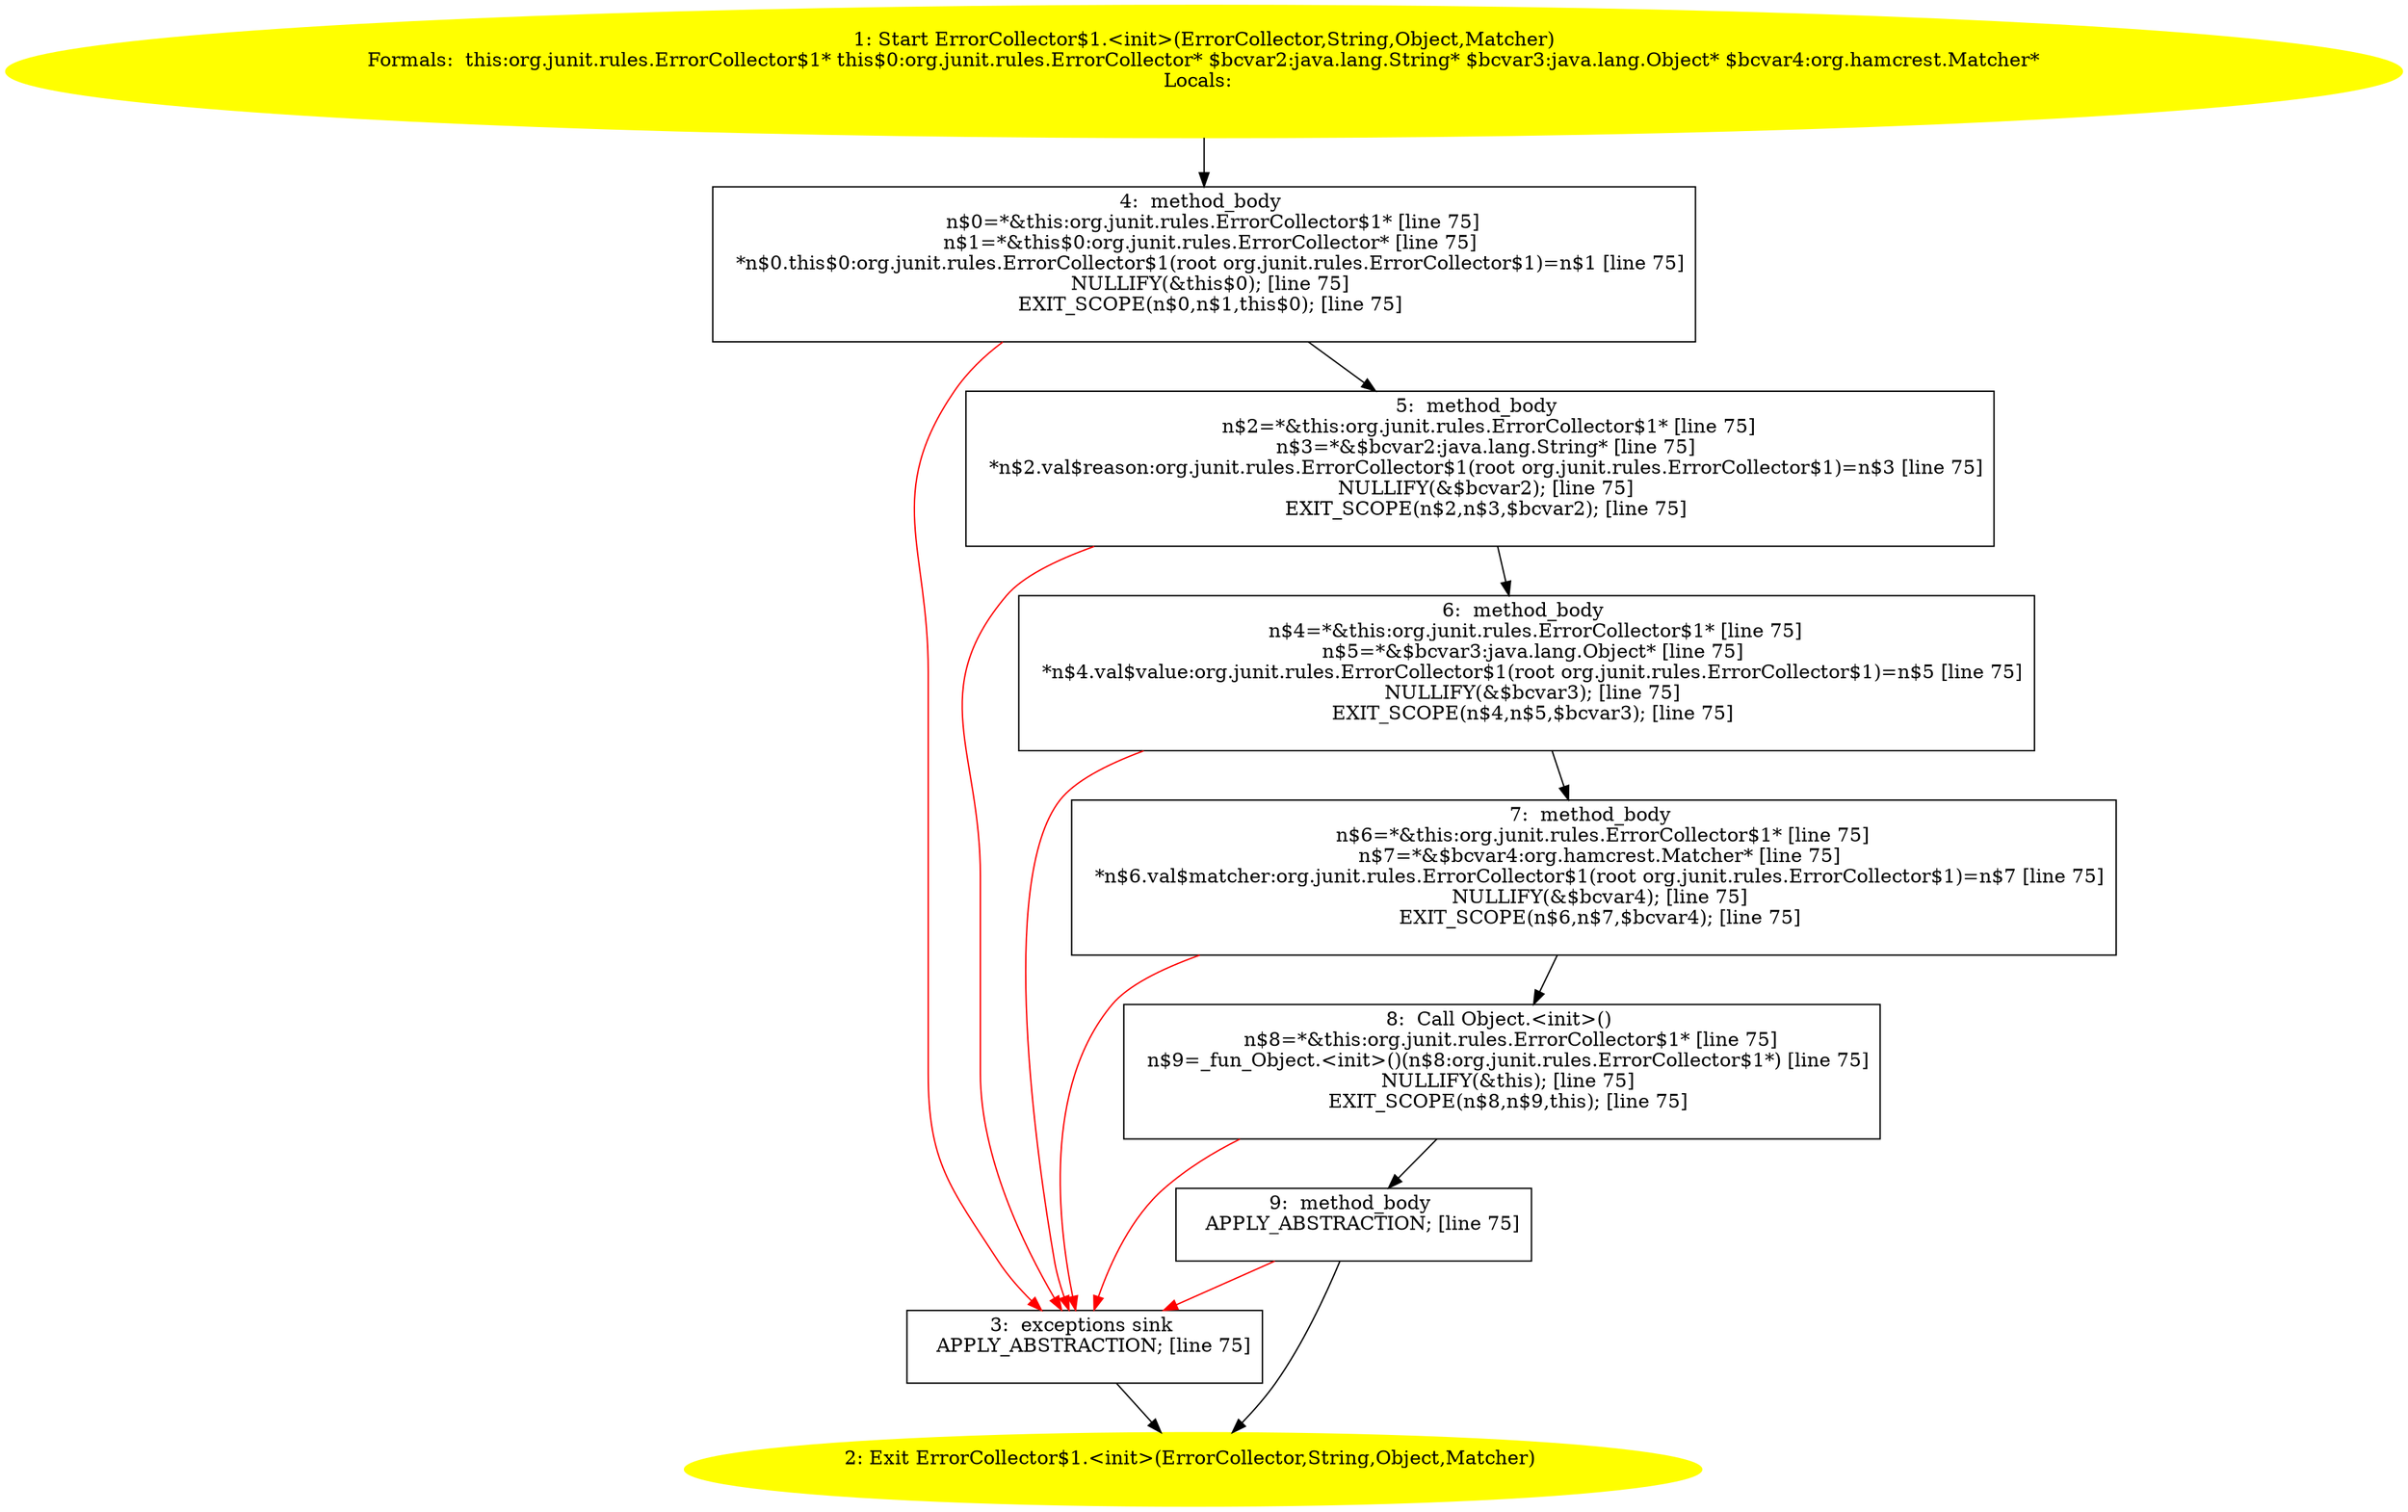 /* @generated */
digraph cfg {
"org.junit.rules.ErrorCollector$1.<init>(org.junit.rules.ErrorCollector,java.lang.String,java.lang.Ob.9d502e60aee3eb223c8daa7d9a060beb_1" [label="1: Start ErrorCollector$1.<init>(ErrorCollector,String,Object,Matcher)\nFormals:  this:org.junit.rules.ErrorCollector$1* this$0:org.junit.rules.ErrorCollector* $bcvar2:java.lang.String* $bcvar3:java.lang.Object* $bcvar4:org.hamcrest.Matcher*\nLocals:  \n  " color=yellow style=filled]
	

	 "org.junit.rules.ErrorCollector$1.<init>(org.junit.rules.ErrorCollector,java.lang.String,java.lang.Ob.9d502e60aee3eb223c8daa7d9a060beb_1" -> "org.junit.rules.ErrorCollector$1.<init>(org.junit.rules.ErrorCollector,java.lang.String,java.lang.Ob.9d502e60aee3eb223c8daa7d9a060beb_4" ;
"org.junit.rules.ErrorCollector$1.<init>(org.junit.rules.ErrorCollector,java.lang.String,java.lang.Ob.9d502e60aee3eb223c8daa7d9a060beb_2" [label="2: Exit ErrorCollector$1.<init>(ErrorCollector,String,Object,Matcher) \n  " color=yellow style=filled]
	

"org.junit.rules.ErrorCollector$1.<init>(org.junit.rules.ErrorCollector,java.lang.String,java.lang.Ob.9d502e60aee3eb223c8daa7d9a060beb_3" [label="3:  exceptions sink \n   APPLY_ABSTRACTION; [line 75]\n " shape="box"]
	

	 "org.junit.rules.ErrorCollector$1.<init>(org.junit.rules.ErrorCollector,java.lang.String,java.lang.Ob.9d502e60aee3eb223c8daa7d9a060beb_3" -> "org.junit.rules.ErrorCollector$1.<init>(org.junit.rules.ErrorCollector,java.lang.String,java.lang.Ob.9d502e60aee3eb223c8daa7d9a060beb_2" ;
"org.junit.rules.ErrorCollector$1.<init>(org.junit.rules.ErrorCollector,java.lang.String,java.lang.Ob.9d502e60aee3eb223c8daa7d9a060beb_4" [label="4:  method_body \n   n$0=*&this:org.junit.rules.ErrorCollector$1* [line 75]\n  n$1=*&this$0:org.junit.rules.ErrorCollector* [line 75]\n  *n$0.this$0:org.junit.rules.ErrorCollector$1(root org.junit.rules.ErrorCollector$1)=n$1 [line 75]\n  NULLIFY(&this$0); [line 75]\n  EXIT_SCOPE(n$0,n$1,this$0); [line 75]\n " shape="box"]
	

	 "org.junit.rules.ErrorCollector$1.<init>(org.junit.rules.ErrorCollector,java.lang.String,java.lang.Ob.9d502e60aee3eb223c8daa7d9a060beb_4" -> "org.junit.rules.ErrorCollector$1.<init>(org.junit.rules.ErrorCollector,java.lang.String,java.lang.Ob.9d502e60aee3eb223c8daa7d9a060beb_5" ;
	 "org.junit.rules.ErrorCollector$1.<init>(org.junit.rules.ErrorCollector,java.lang.String,java.lang.Ob.9d502e60aee3eb223c8daa7d9a060beb_4" -> "org.junit.rules.ErrorCollector$1.<init>(org.junit.rules.ErrorCollector,java.lang.String,java.lang.Ob.9d502e60aee3eb223c8daa7d9a060beb_3" [color="red" ];
"org.junit.rules.ErrorCollector$1.<init>(org.junit.rules.ErrorCollector,java.lang.String,java.lang.Ob.9d502e60aee3eb223c8daa7d9a060beb_5" [label="5:  method_body \n   n$2=*&this:org.junit.rules.ErrorCollector$1* [line 75]\n  n$3=*&$bcvar2:java.lang.String* [line 75]\n  *n$2.val$reason:org.junit.rules.ErrorCollector$1(root org.junit.rules.ErrorCollector$1)=n$3 [line 75]\n  NULLIFY(&$bcvar2); [line 75]\n  EXIT_SCOPE(n$2,n$3,$bcvar2); [line 75]\n " shape="box"]
	

	 "org.junit.rules.ErrorCollector$1.<init>(org.junit.rules.ErrorCollector,java.lang.String,java.lang.Ob.9d502e60aee3eb223c8daa7d9a060beb_5" -> "org.junit.rules.ErrorCollector$1.<init>(org.junit.rules.ErrorCollector,java.lang.String,java.lang.Ob.9d502e60aee3eb223c8daa7d9a060beb_6" ;
	 "org.junit.rules.ErrorCollector$1.<init>(org.junit.rules.ErrorCollector,java.lang.String,java.lang.Ob.9d502e60aee3eb223c8daa7d9a060beb_5" -> "org.junit.rules.ErrorCollector$1.<init>(org.junit.rules.ErrorCollector,java.lang.String,java.lang.Ob.9d502e60aee3eb223c8daa7d9a060beb_3" [color="red" ];
"org.junit.rules.ErrorCollector$1.<init>(org.junit.rules.ErrorCollector,java.lang.String,java.lang.Ob.9d502e60aee3eb223c8daa7d9a060beb_6" [label="6:  method_body \n   n$4=*&this:org.junit.rules.ErrorCollector$1* [line 75]\n  n$5=*&$bcvar3:java.lang.Object* [line 75]\n  *n$4.val$value:org.junit.rules.ErrorCollector$1(root org.junit.rules.ErrorCollector$1)=n$5 [line 75]\n  NULLIFY(&$bcvar3); [line 75]\n  EXIT_SCOPE(n$4,n$5,$bcvar3); [line 75]\n " shape="box"]
	

	 "org.junit.rules.ErrorCollector$1.<init>(org.junit.rules.ErrorCollector,java.lang.String,java.lang.Ob.9d502e60aee3eb223c8daa7d9a060beb_6" -> "org.junit.rules.ErrorCollector$1.<init>(org.junit.rules.ErrorCollector,java.lang.String,java.lang.Ob.9d502e60aee3eb223c8daa7d9a060beb_7" ;
	 "org.junit.rules.ErrorCollector$1.<init>(org.junit.rules.ErrorCollector,java.lang.String,java.lang.Ob.9d502e60aee3eb223c8daa7d9a060beb_6" -> "org.junit.rules.ErrorCollector$1.<init>(org.junit.rules.ErrorCollector,java.lang.String,java.lang.Ob.9d502e60aee3eb223c8daa7d9a060beb_3" [color="red" ];
"org.junit.rules.ErrorCollector$1.<init>(org.junit.rules.ErrorCollector,java.lang.String,java.lang.Ob.9d502e60aee3eb223c8daa7d9a060beb_7" [label="7:  method_body \n   n$6=*&this:org.junit.rules.ErrorCollector$1* [line 75]\n  n$7=*&$bcvar4:org.hamcrest.Matcher* [line 75]\n  *n$6.val$matcher:org.junit.rules.ErrorCollector$1(root org.junit.rules.ErrorCollector$1)=n$7 [line 75]\n  NULLIFY(&$bcvar4); [line 75]\n  EXIT_SCOPE(n$6,n$7,$bcvar4); [line 75]\n " shape="box"]
	

	 "org.junit.rules.ErrorCollector$1.<init>(org.junit.rules.ErrorCollector,java.lang.String,java.lang.Ob.9d502e60aee3eb223c8daa7d9a060beb_7" -> "org.junit.rules.ErrorCollector$1.<init>(org.junit.rules.ErrorCollector,java.lang.String,java.lang.Ob.9d502e60aee3eb223c8daa7d9a060beb_8" ;
	 "org.junit.rules.ErrorCollector$1.<init>(org.junit.rules.ErrorCollector,java.lang.String,java.lang.Ob.9d502e60aee3eb223c8daa7d9a060beb_7" -> "org.junit.rules.ErrorCollector$1.<init>(org.junit.rules.ErrorCollector,java.lang.String,java.lang.Ob.9d502e60aee3eb223c8daa7d9a060beb_3" [color="red" ];
"org.junit.rules.ErrorCollector$1.<init>(org.junit.rules.ErrorCollector,java.lang.String,java.lang.Ob.9d502e60aee3eb223c8daa7d9a060beb_8" [label="8:  Call Object.<init>() \n   n$8=*&this:org.junit.rules.ErrorCollector$1* [line 75]\n  n$9=_fun_Object.<init>()(n$8:org.junit.rules.ErrorCollector$1*) [line 75]\n  NULLIFY(&this); [line 75]\n  EXIT_SCOPE(n$8,n$9,this); [line 75]\n " shape="box"]
	

	 "org.junit.rules.ErrorCollector$1.<init>(org.junit.rules.ErrorCollector,java.lang.String,java.lang.Ob.9d502e60aee3eb223c8daa7d9a060beb_8" -> "org.junit.rules.ErrorCollector$1.<init>(org.junit.rules.ErrorCollector,java.lang.String,java.lang.Ob.9d502e60aee3eb223c8daa7d9a060beb_9" ;
	 "org.junit.rules.ErrorCollector$1.<init>(org.junit.rules.ErrorCollector,java.lang.String,java.lang.Ob.9d502e60aee3eb223c8daa7d9a060beb_8" -> "org.junit.rules.ErrorCollector$1.<init>(org.junit.rules.ErrorCollector,java.lang.String,java.lang.Ob.9d502e60aee3eb223c8daa7d9a060beb_3" [color="red" ];
"org.junit.rules.ErrorCollector$1.<init>(org.junit.rules.ErrorCollector,java.lang.String,java.lang.Ob.9d502e60aee3eb223c8daa7d9a060beb_9" [label="9:  method_body \n   APPLY_ABSTRACTION; [line 75]\n " shape="box"]
	

	 "org.junit.rules.ErrorCollector$1.<init>(org.junit.rules.ErrorCollector,java.lang.String,java.lang.Ob.9d502e60aee3eb223c8daa7d9a060beb_9" -> "org.junit.rules.ErrorCollector$1.<init>(org.junit.rules.ErrorCollector,java.lang.String,java.lang.Ob.9d502e60aee3eb223c8daa7d9a060beb_2" ;
	 "org.junit.rules.ErrorCollector$1.<init>(org.junit.rules.ErrorCollector,java.lang.String,java.lang.Ob.9d502e60aee3eb223c8daa7d9a060beb_9" -> "org.junit.rules.ErrorCollector$1.<init>(org.junit.rules.ErrorCollector,java.lang.String,java.lang.Ob.9d502e60aee3eb223c8daa7d9a060beb_3" [color="red" ];
}
